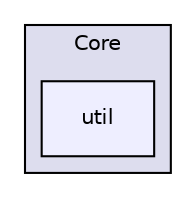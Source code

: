 digraph "include/Eigen/src/Core/util" {
  compound=true
  node [ fontsize="10", fontname="Helvetica"];
  edge [ labelfontsize="10", labelfontname="Helvetica"];
  subgraph clusterdir_7f402a03bdf717cd474b922cdc15d316 {
    graph [ bgcolor="#ddddee", pencolor="black", label="Core" fontname="Helvetica", fontsize="10", URL="dir_7f402a03bdf717cd474b922cdc15d316.html"]
  dir_f3486a2c35885ab4c71534c3fb72318c [shape=box, label="util", style="filled", fillcolor="#eeeeff", pencolor="black", URL="dir_f3486a2c35885ab4c71534c3fb72318c.html"];
  }
}
